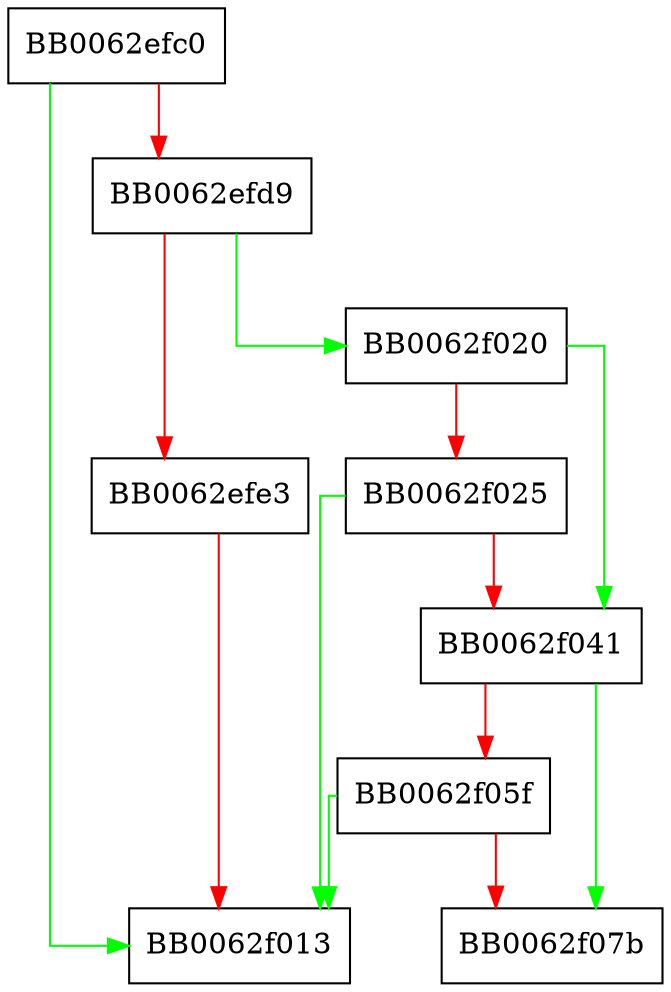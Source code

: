 digraph RAND_set_seed_source_type {
  node [shape="box"];
  graph [splines=ortho];
  BB0062efc0 -> BB0062f013 [color="green"];
  BB0062efc0 -> BB0062efd9 [color="red"];
  BB0062efd9 -> BB0062f020 [color="green"];
  BB0062efd9 -> BB0062efe3 [color="red"];
  BB0062efe3 -> BB0062f013 [color="red"];
  BB0062f020 -> BB0062f041 [color="green"];
  BB0062f020 -> BB0062f025 [color="red"];
  BB0062f025 -> BB0062f013 [color="green"];
  BB0062f025 -> BB0062f041 [color="red"];
  BB0062f041 -> BB0062f07b [color="green"];
  BB0062f041 -> BB0062f05f [color="red"];
  BB0062f05f -> BB0062f013 [color="green"];
  BB0062f05f -> BB0062f07b [color="red"];
}